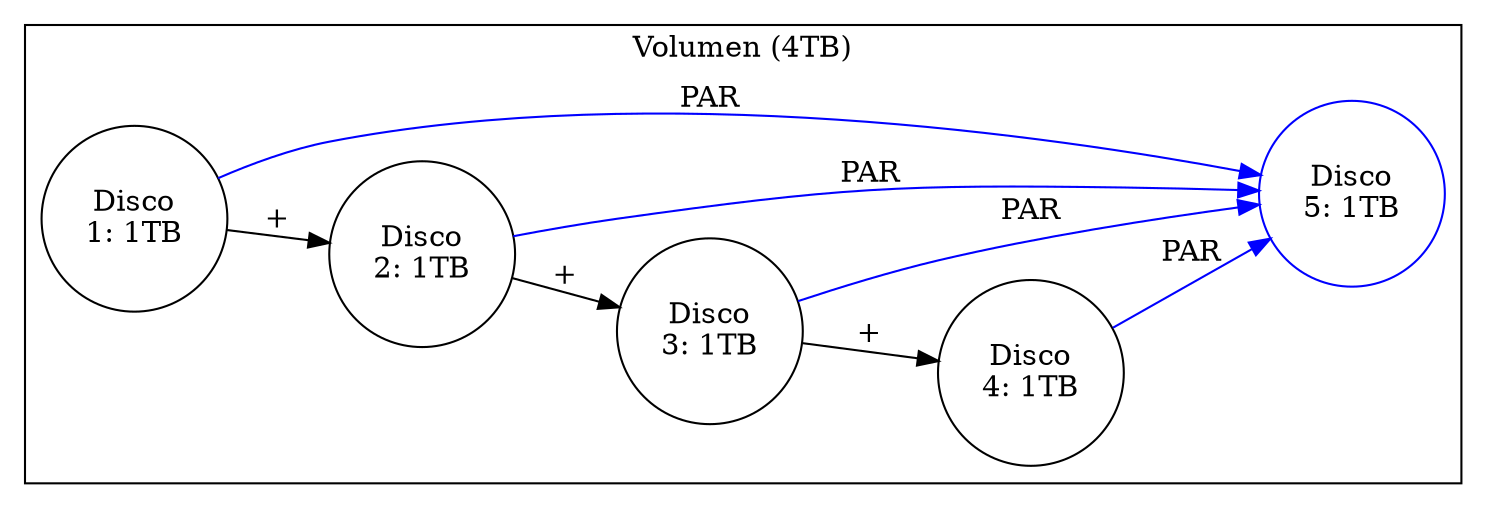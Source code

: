 #+begin_src dot :exports results :file ltxpng/raid_5.png
digraph G {
        rankdir=LR;
	node [shape=circle];
        subgraph cluster0 {
                label = "Volumen (4TB)";
                1 [label = "Disco\n1: 1TB"];
                2 [label = "Disco\n2: 1TB"];
                3 [label = "Disco\n3: 1TB"];
                4 [label = "Disco\n4: 1TB"];
                5 [label = "Disco\n5: 1TB", color="blue"];
                1 -> 2 [label = "+"];
                2 -> 3 [label = "+"];
                3 -> 4 [label = "+"];
                1 -> 5 [color="blue", label = "PAR"];
                2 -> 5 [color="blue", label = "PAR"];
                3 -> 5 [color="blue", label = "PAR"];
                4 -> 5 [color="blue", label = "PAR"];
        }
}
#+end_src
